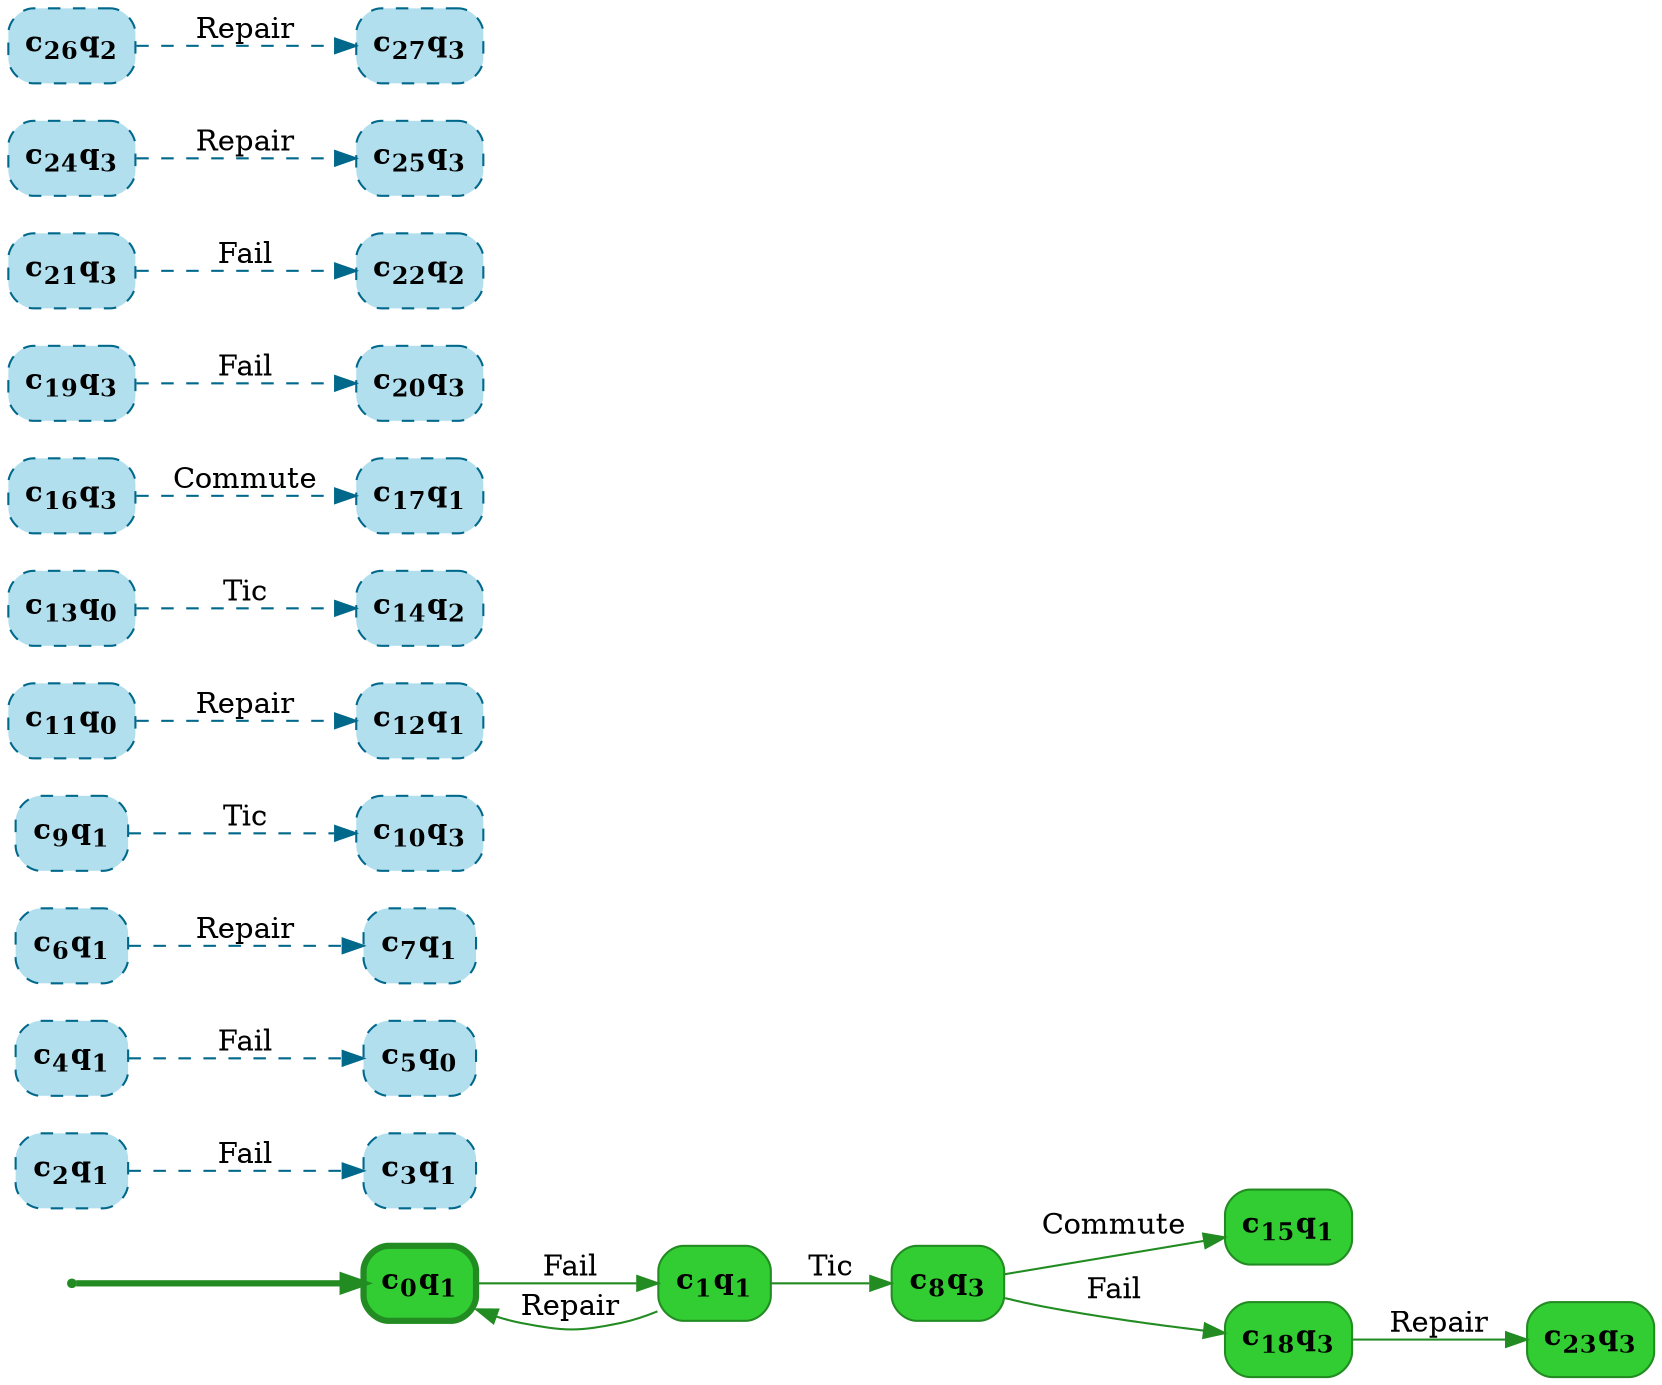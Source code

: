 digraph g {

	rankdir="LR"

	__invisible__[shape="point", color="forestgreen"]
	c0q1[label=<<b>c<sub>0</sub>q<sub>1</sub></b>>, shape="box", style="rounded, filled", fillcolor="limegreen", color="forestgreen", penwidth=3] // Initial
	c1q1[label=<<b>c<sub>1</sub>q<sub>1</sub></b>>, shape="box", style="rounded, filled", fillcolor="limegreen", color="forestgreen"]
	c8q3[label=<<b>c<sub>8</sub>q<sub>3</sub></b>>, shape="box", style="rounded, filled", fillcolor="limegreen", color="forestgreen"]
	c15q1[label=<<b>c<sub>15</sub>q<sub>1</sub></b>>, shape="box", style="rounded, filled", fillcolor="limegreen", color="forestgreen"]
	c18q3[label=<<b>c<sub>18</sub>q<sub>3</sub></b>>, shape="box", style="rounded, filled", fillcolor="limegreen", color="forestgreen"]
	c23q3[label=<<b>c<sub>23</sub>q<sub>3</sub></b>>, shape="box", style="rounded, filled", fillcolor="limegreen", color="forestgreen"]
	c2q1[label=<<b>c<sub>2</sub>q<sub>1</sub></b>>, shape="box", style="rounded, filled, dashed", fillcolor="lightblue2", color="deepskyblue4"]
	c3q1[label=<<b>c<sub>3</sub>q<sub>1</sub></b>>, shape="box", style="rounded, filled, dashed", fillcolor="lightblue2", color="deepskyblue4"]
	c4q1[label=<<b>c<sub>4</sub>q<sub>1</sub></b>>, shape="box", style="rounded, filled, dashed", fillcolor="lightblue2", color="deepskyblue4"]
	c5q0[label=<<b>c<sub>5</sub>q<sub>0</sub></b>>, shape="box", style="rounded, filled, dashed", fillcolor="lightblue2", color="deepskyblue4"]
	c6q1[label=<<b>c<sub>6</sub>q<sub>1</sub></b>>, shape="box", style="rounded, filled, dashed", fillcolor="lightblue2", color="deepskyblue4"]
	c7q1[label=<<b>c<sub>7</sub>q<sub>1</sub></b>>, shape="box", style="rounded, filled, dashed", fillcolor="lightblue2", color="deepskyblue4"]
	c9q1[label=<<b>c<sub>9</sub>q<sub>1</sub></b>>, shape="box", style="rounded, filled, dashed", fillcolor="lightblue2", color="deepskyblue4"]
	c10q3[label=<<b>c<sub>10</sub>q<sub>3</sub></b>>, shape="box", style="rounded, filled, dashed", fillcolor="lightblue2", color="deepskyblue4"]
	c11q0[label=<<b>c<sub>11</sub>q<sub>0</sub></b>>, shape="box", style="rounded, filled, dashed", fillcolor="lightblue2", color="deepskyblue4"]
	c12q1[label=<<b>c<sub>12</sub>q<sub>1</sub></b>>, shape="box", style="rounded, filled, dashed", fillcolor="lightblue2", color="deepskyblue4"]
	c13q0[label=<<b>c<sub>13</sub>q<sub>0</sub></b>>, shape="box", style="rounded, filled, dashed", fillcolor="lightblue2", color="deepskyblue4"]
	c14q2[label=<<b>c<sub>14</sub>q<sub>2</sub></b>>, shape="box", style="rounded, filled, dashed", fillcolor="lightblue2", color="deepskyblue4"]
	c16q3[label=<<b>c<sub>16</sub>q<sub>3</sub></b>>, shape="box", style="rounded, filled, dashed", fillcolor="lightblue2", color="deepskyblue4"]
	c17q1[label=<<b>c<sub>17</sub>q<sub>1</sub></b>>, shape="box", style="rounded, filled, dashed", fillcolor="lightblue2", color="deepskyblue4"]
	c19q3[label=<<b>c<sub>19</sub>q<sub>3</sub></b>>, shape="box", style="rounded, filled, dashed", fillcolor="lightblue2", color="deepskyblue4"]
	c20q3[label=<<b>c<sub>20</sub>q<sub>3</sub></b>>, shape="box", style="rounded, filled, dashed", fillcolor="lightblue2", color="deepskyblue4"]
	c21q3[label=<<b>c<sub>21</sub>q<sub>3</sub></b>>, shape="box", style="rounded, filled, dashed", fillcolor="lightblue2", color="deepskyblue4"]
	c22q2[label=<<b>c<sub>22</sub>q<sub>2</sub></b>>, shape="box", style="rounded, filled, dashed", fillcolor="lightblue2", color="deepskyblue4"]
	c24q3[label=<<b>c<sub>24</sub>q<sub>3</sub></b>>, shape="box", style="rounded, filled, dashed", fillcolor="lightblue2", color="deepskyblue4"]
	c25q3[label=<<b>c<sub>25</sub>q<sub>3</sub></b>>, shape="box", style="rounded, filled, dashed", fillcolor="lightblue2", color="deepskyblue4"]
	c26q2[label=<<b>c<sub>26</sub>q<sub>2</sub></b>>, shape="box", style="rounded, filled, dashed", fillcolor="lightblue2", color="deepskyblue4"]
	c27q3[label=<<b>c<sub>27</sub>q<sub>3</sub></b>>, shape="box", style="rounded, filled, dashed", fillcolor="lightblue2", color="deepskyblue4"]

	__invisible__ -> c0q1[penwidth=3, color="forestgreen"]
	c0q1 -> c1q1[label=<Fail>, color="forestgreen"]
	c1q1 -> c0q1[label=<Repair>, color="forestgreen"]
	c1q1 -> c8q3[label=<Tic>, color="forestgreen"]
	c8q3 -> c15q1[label=<Commute>, color="forestgreen"]
	c8q3 -> c18q3[label=<Fail>, color="forestgreen"]
	c18q3 -> c23q3[label=<Repair>, color="forestgreen"]
	c2q1 -> c3q1[label=<Fail>, color="deepskyblue4", style="dashed"]
	c4q1 -> c5q0[label=<Fail>, color="deepskyblue4", style="dashed"]
	c6q1 -> c7q1[label=<Repair>, color="deepskyblue4", style="dashed"]
	c9q1 -> c10q3[label=<Tic>, color="deepskyblue4", style="dashed"]
	c11q0 -> c12q1[label=<Repair>, color="deepskyblue4", style="dashed"]
	c13q0 -> c14q2[label=<Tic>, color="deepskyblue4", style="dashed"]
	c16q3 -> c17q1[label=<Commute>, color="deepskyblue4", style="dashed"]
	c19q3 -> c20q3[label=<Fail>, color="deepskyblue4", style="dashed"]
	c21q3 -> c22q2[label=<Fail>, color="deepskyblue4", style="dashed"]
	c24q3 -> c25q3[label=<Repair>, color="deepskyblue4", style="dashed"]
	c26q2 -> c27q3[label=<Repair>, color="deepskyblue4", style="dashed"]

}
